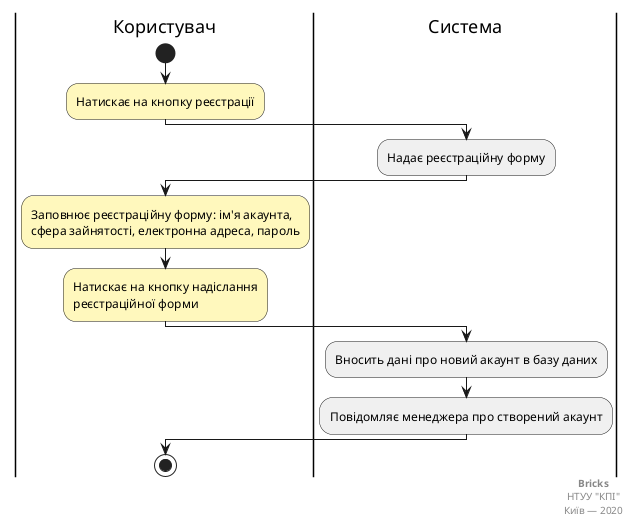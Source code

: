 @startuml

    |Користувач|

        start;

        #fff8bd:Натискає на кнопку реєстрації;

    |Система|

        #f0f0f0:Надає реєстраційну форму;
        
    |Користувач|

        #fff8bd:Заповнює реєстраційну форму: ім'я акаунта,
        сфера зайнятості, електронна адреса, пароль;

        #fff8bd:Натискає на кнопку надіслання
        реєстраційної форми;

    |Система|

        #f0f0f0:Вносить дані про новий акаунт в базу даних;

        #f0f0f0:Повідомляє менеджера про створений акаунт;

    |Користувач|

        stop;

    right footer
        <b>Bricks</b>
        НТУУ "КПІ"
        Київ — 2020
    end footer

@enduml